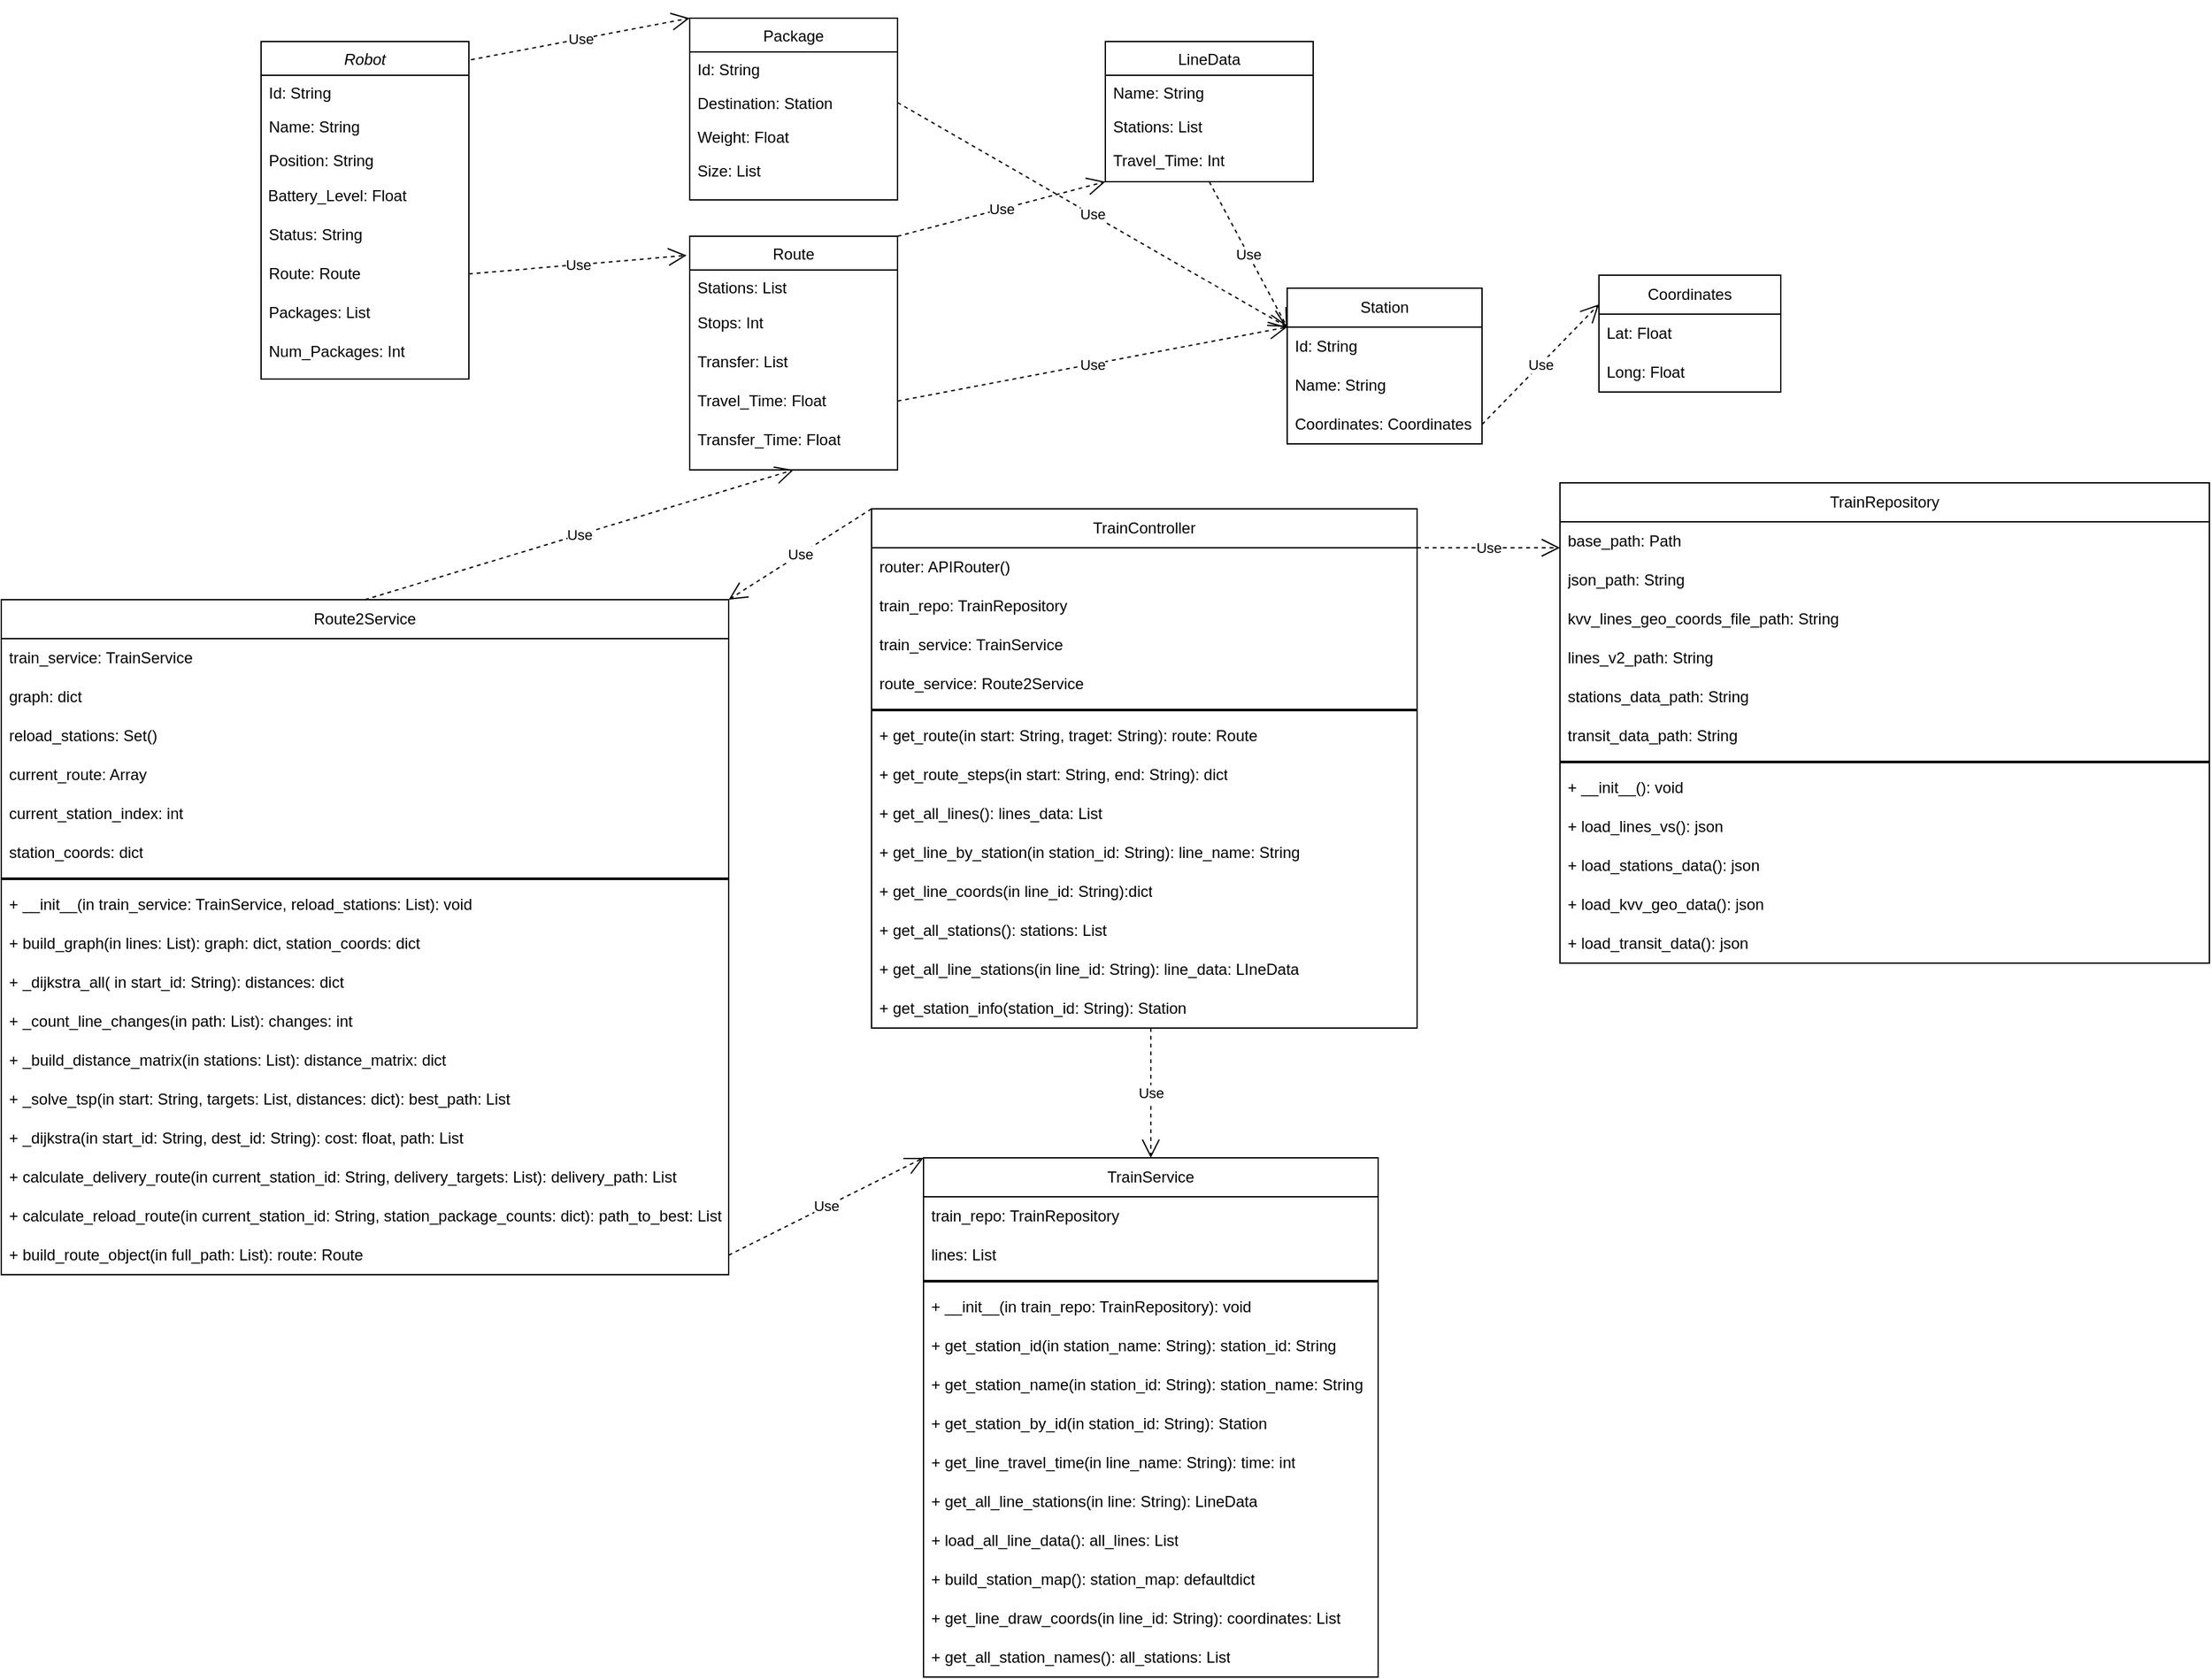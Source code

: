 <mxfile version="27.0.6">
  <diagram id="C5RBs43oDa-KdzZeNtuy" name="Page-1">
    <mxGraphModel dx="1895" dy="1035" grid="1" gridSize="10" guides="1" tooltips="1" connect="1" arrows="1" fold="1" page="1" pageScale="1" pageWidth="827" pageHeight="1169" math="0" shadow="0">
      <root>
        <mxCell id="WIyWlLk6GJQsqaUBKTNV-0" />
        <mxCell id="WIyWlLk6GJQsqaUBKTNV-1" parent="WIyWlLk6GJQsqaUBKTNV-0" />
        <mxCell id="zkfFHV4jXpPFQw0GAbJ--0" value="Robot" style="swimlane;fontStyle=2;align=center;verticalAlign=top;childLayout=stackLayout;horizontal=1;startSize=26;horizontalStack=0;resizeParent=1;resizeLast=0;collapsible=1;marginBottom=0;rounded=0;shadow=0;strokeWidth=1;" parent="WIyWlLk6GJQsqaUBKTNV-1" vertex="1">
          <mxGeometry x="210" y="40" width="160" height="260" as="geometry">
            <mxRectangle x="230" y="140" width="160" height="26" as="alternateBounds" />
          </mxGeometry>
        </mxCell>
        <mxCell id="zkfFHV4jXpPFQw0GAbJ--1" value="Id: String" style="text;align=left;verticalAlign=top;spacingLeft=4;spacingRight=4;overflow=hidden;rotatable=0;points=[[0,0.5],[1,0.5]];portConstraint=eastwest;" parent="zkfFHV4jXpPFQw0GAbJ--0" vertex="1">
          <mxGeometry y="26" width="160" height="26" as="geometry" />
        </mxCell>
        <mxCell id="zkfFHV4jXpPFQw0GAbJ--2" value="Name: String" style="text;align=left;verticalAlign=top;spacingLeft=4;spacingRight=4;overflow=hidden;rotatable=0;points=[[0,0.5],[1,0.5]];portConstraint=eastwest;rounded=0;shadow=0;html=0;" parent="zkfFHV4jXpPFQw0GAbJ--0" vertex="1">
          <mxGeometry y="52" width="160" height="26" as="geometry" />
        </mxCell>
        <mxCell id="zkfFHV4jXpPFQw0GAbJ--3" value="Position: String" style="text;align=left;verticalAlign=top;spacingLeft=4;spacingRight=4;overflow=hidden;rotatable=0;points=[[0,0.5],[1,0.5]];portConstraint=eastwest;rounded=0;shadow=0;html=0;" parent="zkfFHV4jXpPFQw0GAbJ--0" vertex="1">
          <mxGeometry y="78" width="160" height="26" as="geometry" />
        </mxCell>
        <mxCell id="OUTJV8kgqdNEQ4jEnF7Q-9" value="&lt;div align=&quot;left&quot;&gt;&amp;nbsp;Battery_Level: Float&lt;/div&gt;" style="text;html=1;align=left;verticalAlign=middle;whiteSpace=wrap;rounded=0;" vertex="1" parent="zkfFHV4jXpPFQw0GAbJ--0">
          <mxGeometry y="104" width="160" height="30" as="geometry" />
        </mxCell>
        <mxCell id="OUTJV8kgqdNEQ4jEnF7Q-10" value="Status: String" style="text;strokeColor=none;fillColor=none;align=left;verticalAlign=middle;spacingLeft=4;spacingRight=4;overflow=hidden;points=[[0,0.5],[1,0.5]];portConstraint=eastwest;rotatable=0;whiteSpace=wrap;html=1;" vertex="1" parent="zkfFHV4jXpPFQw0GAbJ--0">
          <mxGeometry y="134" width="160" height="30" as="geometry" />
        </mxCell>
        <mxCell id="OUTJV8kgqdNEQ4jEnF7Q-11" value="Route: Route" style="text;strokeColor=none;fillColor=none;align=left;verticalAlign=middle;spacingLeft=4;spacingRight=4;overflow=hidden;points=[[0,0.5],[1,0.5]];portConstraint=eastwest;rotatable=0;whiteSpace=wrap;html=1;" vertex="1" parent="zkfFHV4jXpPFQw0GAbJ--0">
          <mxGeometry y="164" width="160" height="30" as="geometry" />
        </mxCell>
        <mxCell id="OUTJV8kgqdNEQ4jEnF7Q-12" value="Packages: List" style="text;strokeColor=none;fillColor=none;align=left;verticalAlign=middle;spacingLeft=4;spacingRight=4;overflow=hidden;points=[[0,0.5],[1,0.5]];portConstraint=eastwest;rotatable=0;whiteSpace=wrap;html=1;" vertex="1" parent="zkfFHV4jXpPFQw0GAbJ--0">
          <mxGeometry y="194" width="160" height="30" as="geometry" />
        </mxCell>
        <mxCell id="OUTJV8kgqdNEQ4jEnF7Q-13" value="Num_Packages: Int" style="text;strokeColor=none;fillColor=none;align=left;verticalAlign=middle;spacingLeft=4;spacingRight=4;overflow=hidden;points=[[0,0.5],[1,0.5]];portConstraint=eastwest;rotatable=0;whiteSpace=wrap;html=1;" vertex="1" parent="zkfFHV4jXpPFQw0GAbJ--0">
          <mxGeometry y="224" width="160" height="30" as="geometry" />
        </mxCell>
        <mxCell id="zkfFHV4jXpPFQw0GAbJ--6" value="Package" style="swimlane;fontStyle=0;align=center;verticalAlign=top;childLayout=stackLayout;horizontal=1;startSize=26;horizontalStack=0;resizeParent=1;resizeLast=0;collapsible=1;marginBottom=0;rounded=0;shadow=0;strokeWidth=1;" parent="WIyWlLk6GJQsqaUBKTNV-1" vertex="1">
          <mxGeometry x="540" y="22" width="160" height="140" as="geometry">
            <mxRectangle x="130" y="380" width="160" height="26" as="alternateBounds" />
          </mxGeometry>
        </mxCell>
        <mxCell id="zkfFHV4jXpPFQw0GAbJ--7" value="Id: String" style="text;align=left;verticalAlign=top;spacingLeft=4;spacingRight=4;overflow=hidden;rotatable=0;points=[[0,0.5],[1,0.5]];portConstraint=eastwest;" parent="zkfFHV4jXpPFQw0GAbJ--6" vertex="1">
          <mxGeometry y="26" width="160" height="26" as="geometry" />
        </mxCell>
        <mxCell id="zkfFHV4jXpPFQw0GAbJ--8" value="Destination: Station" style="text;align=left;verticalAlign=top;spacingLeft=4;spacingRight=4;overflow=hidden;rotatable=0;points=[[0,0.5],[1,0.5]];portConstraint=eastwest;rounded=0;shadow=0;html=0;" parent="zkfFHV4jXpPFQw0GAbJ--6" vertex="1">
          <mxGeometry y="52" width="160" height="26" as="geometry" />
        </mxCell>
        <mxCell id="zkfFHV4jXpPFQw0GAbJ--10" value="Weight: Float" style="text;align=left;verticalAlign=top;spacingLeft=4;spacingRight=4;overflow=hidden;rotatable=0;points=[[0,0.5],[1,0.5]];portConstraint=eastwest;fontStyle=0" parent="zkfFHV4jXpPFQw0GAbJ--6" vertex="1">
          <mxGeometry y="78" width="160" height="26" as="geometry" />
        </mxCell>
        <mxCell id="zkfFHV4jXpPFQw0GAbJ--11" value="Size: List" style="text;align=left;verticalAlign=top;spacingLeft=4;spacingRight=4;overflow=hidden;rotatable=0;points=[[0,0.5],[1,0.5]];portConstraint=eastwest;" parent="zkfFHV4jXpPFQw0GAbJ--6" vertex="1">
          <mxGeometry y="104" width="160" height="26" as="geometry" />
        </mxCell>
        <mxCell id="zkfFHV4jXpPFQw0GAbJ--13" value="Route" style="swimlane;fontStyle=0;align=center;verticalAlign=top;childLayout=stackLayout;horizontal=1;startSize=26;horizontalStack=0;resizeParent=1;resizeLast=0;collapsible=1;marginBottom=0;rounded=0;shadow=0;strokeWidth=1;" parent="WIyWlLk6GJQsqaUBKTNV-1" vertex="1">
          <mxGeometry x="540" y="190" width="160" height="180" as="geometry">
            <mxRectangle x="340" y="380" width="170" height="26" as="alternateBounds" />
          </mxGeometry>
        </mxCell>
        <mxCell id="zkfFHV4jXpPFQw0GAbJ--14" value="Stations: List" style="text;align=left;verticalAlign=top;spacingLeft=4;spacingRight=4;overflow=hidden;rotatable=0;points=[[0,0.5],[1,0.5]];portConstraint=eastwest;" parent="zkfFHV4jXpPFQw0GAbJ--13" vertex="1">
          <mxGeometry y="26" width="160" height="26" as="geometry" />
        </mxCell>
        <mxCell id="OUTJV8kgqdNEQ4jEnF7Q-15" value="Stops: Int" style="text;strokeColor=none;fillColor=none;align=left;verticalAlign=middle;spacingLeft=4;spacingRight=4;overflow=hidden;points=[[0,0.5],[1,0.5]];portConstraint=eastwest;rotatable=0;whiteSpace=wrap;html=1;" vertex="1" parent="zkfFHV4jXpPFQw0GAbJ--13">
          <mxGeometry y="52" width="160" height="30" as="geometry" />
        </mxCell>
        <mxCell id="OUTJV8kgqdNEQ4jEnF7Q-16" value="Transfer: List" style="text;strokeColor=none;fillColor=none;align=left;verticalAlign=middle;spacingLeft=4;spacingRight=4;overflow=hidden;points=[[0,0.5],[1,0.5]];portConstraint=eastwest;rotatable=0;whiteSpace=wrap;html=1;" vertex="1" parent="zkfFHV4jXpPFQw0GAbJ--13">
          <mxGeometry y="82" width="160" height="30" as="geometry" />
        </mxCell>
        <mxCell id="OUTJV8kgqdNEQ4jEnF7Q-17" value="Travel_Time: Float" style="text;strokeColor=none;fillColor=none;align=left;verticalAlign=middle;spacingLeft=4;spacingRight=4;overflow=hidden;points=[[0,0.5],[1,0.5]];portConstraint=eastwest;rotatable=0;whiteSpace=wrap;html=1;" vertex="1" parent="zkfFHV4jXpPFQw0GAbJ--13">
          <mxGeometry y="112" width="160" height="30" as="geometry" />
        </mxCell>
        <mxCell id="OUTJV8kgqdNEQ4jEnF7Q-18" value="Transfer_Time: Float" style="text;strokeColor=none;fillColor=none;align=left;verticalAlign=middle;spacingLeft=4;spacingRight=4;overflow=hidden;points=[[0,0.5],[1,0.5]];portConstraint=eastwest;rotatable=0;whiteSpace=wrap;html=1;" vertex="1" parent="zkfFHV4jXpPFQw0GAbJ--13">
          <mxGeometry y="142" width="160" height="30" as="geometry" />
        </mxCell>
        <mxCell id="zkfFHV4jXpPFQw0GAbJ--17" value="LineData" style="swimlane;fontStyle=0;align=center;verticalAlign=top;childLayout=stackLayout;horizontal=1;startSize=26;horizontalStack=0;resizeParent=1;resizeLast=0;collapsible=1;marginBottom=0;rounded=0;shadow=0;strokeWidth=1;" parent="WIyWlLk6GJQsqaUBKTNV-1" vertex="1">
          <mxGeometry x="860" y="40" width="160" height="108" as="geometry">
            <mxRectangle x="550" y="140" width="160" height="26" as="alternateBounds" />
          </mxGeometry>
        </mxCell>
        <mxCell id="zkfFHV4jXpPFQw0GAbJ--18" value="Name: String" style="text;align=left;verticalAlign=top;spacingLeft=4;spacingRight=4;overflow=hidden;rotatable=0;points=[[0,0.5],[1,0.5]];portConstraint=eastwest;" parent="zkfFHV4jXpPFQw0GAbJ--17" vertex="1">
          <mxGeometry y="26" width="160" height="26" as="geometry" />
        </mxCell>
        <mxCell id="zkfFHV4jXpPFQw0GAbJ--19" value="Stations: List" style="text;align=left;verticalAlign=top;spacingLeft=4;spacingRight=4;overflow=hidden;rotatable=0;points=[[0,0.5],[1,0.5]];portConstraint=eastwest;rounded=0;shadow=0;html=0;" parent="zkfFHV4jXpPFQw0GAbJ--17" vertex="1">
          <mxGeometry y="52" width="160" height="26" as="geometry" />
        </mxCell>
        <mxCell id="zkfFHV4jXpPFQw0GAbJ--20" value="Travel_Time: Int" style="text;align=left;verticalAlign=top;spacingLeft=4;spacingRight=4;overflow=hidden;rotatable=0;points=[[0,0.5],[1,0.5]];portConstraint=eastwest;rounded=0;shadow=0;html=0;" parent="zkfFHV4jXpPFQw0GAbJ--17" vertex="1">
          <mxGeometry y="78" width="160" height="26" as="geometry" />
        </mxCell>
        <mxCell id="OUTJV8kgqdNEQ4jEnF7Q-5" value="Coordinates" style="swimlane;fontStyle=0;childLayout=stackLayout;horizontal=1;startSize=30;horizontalStack=0;resizeParent=1;resizeParentMax=0;resizeLast=0;collapsible=1;marginBottom=0;whiteSpace=wrap;html=1;" vertex="1" parent="WIyWlLk6GJQsqaUBKTNV-1">
          <mxGeometry x="1240" y="220" width="140" height="90" as="geometry" />
        </mxCell>
        <mxCell id="OUTJV8kgqdNEQ4jEnF7Q-6" value="Lat: Float" style="text;strokeColor=none;fillColor=none;align=left;verticalAlign=middle;spacingLeft=4;spacingRight=4;overflow=hidden;points=[[0,0.5],[1,0.5]];portConstraint=eastwest;rotatable=0;whiteSpace=wrap;html=1;" vertex="1" parent="OUTJV8kgqdNEQ4jEnF7Q-5">
          <mxGeometry y="30" width="140" height="30" as="geometry" />
        </mxCell>
        <mxCell id="OUTJV8kgqdNEQ4jEnF7Q-7" value="Long: Float" style="text;strokeColor=none;fillColor=none;align=left;verticalAlign=middle;spacingLeft=4;spacingRight=4;overflow=hidden;points=[[0,0.5],[1,0.5]];portConstraint=eastwest;rotatable=0;whiteSpace=wrap;html=1;" vertex="1" parent="OUTJV8kgqdNEQ4jEnF7Q-5">
          <mxGeometry y="60" width="140" height="30" as="geometry" />
        </mxCell>
        <mxCell id="OUTJV8kgqdNEQ4jEnF7Q-19" value="Route2Service" style="swimlane;fontStyle=0;childLayout=stackLayout;horizontal=1;startSize=30;horizontalStack=0;resizeParent=1;resizeParentMax=0;resizeLast=0;collapsible=1;marginBottom=0;whiteSpace=wrap;html=1;" vertex="1" parent="WIyWlLk6GJQsqaUBKTNV-1">
          <mxGeometry x="10" y="470" width="560" height="520" as="geometry" />
        </mxCell>
        <mxCell id="OUTJV8kgqdNEQ4jEnF7Q-20" value="train_service: TrainService" style="text;strokeColor=none;fillColor=none;align=left;verticalAlign=middle;spacingLeft=4;spacingRight=4;overflow=hidden;points=[[0,0.5],[1,0.5]];portConstraint=eastwest;rotatable=0;whiteSpace=wrap;html=1;" vertex="1" parent="OUTJV8kgqdNEQ4jEnF7Q-19">
          <mxGeometry y="30" width="560" height="30" as="geometry" />
        </mxCell>
        <mxCell id="OUTJV8kgqdNEQ4jEnF7Q-21" value="graph: dict" style="text;strokeColor=none;fillColor=none;align=left;verticalAlign=middle;spacingLeft=4;spacingRight=4;overflow=hidden;points=[[0,0.5],[1,0.5]];portConstraint=eastwest;rotatable=0;whiteSpace=wrap;html=1;" vertex="1" parent="OUTJV8kgqdNEQ4jEnF7Q-19">
          <mxGeometry y="60" width="560" height="30" as="geometry" />
        </mxCell>
        <mxCell id="OUTJV8kgqdNEQ4jEnF7Q-22" value="reload_stations: Set()" style="text;strokeColor=none;fillColor=none;align=left;verticalAlign=middle;spacingLeft=4;spacingRight=4;overflow=hidden;points=[[0,0.5],[1,0.5]];portConstraint=eastwest;rotatable=0;whiteSpace=wrap;html=1;" vertex="1" parent="OUTJV8kgqdNEQ4jEnF7Q-19">
          <mxGeometry y="90" width="560" height="30" as="geometry" />
        </mxCell>
        <mxCell id="OUTJV8kgqdNEQ4jEnF7Q-40" value="current_route: Array" style="text;strokeColor=none;fillColor=none;align=left;verticalAlign=middle;spacingLeft=4;spacingRight=4;overflow=hidden;points=[[0,0.5],[1,0.5]];portConstraint=eastwest;rotatable=0;whiteSpace=wrap;html=1;" vertex="1" parent="OUTJV8kgqdNEQ4jEnF7Q-19">
          <mxGeometry y="120" width="560" height="30" as="geometry" />
        </mxCell>
        <mxCell id="OUTJV8kgqdNEQ4jEnF7Q-41" value="current_station_index: int" style="text;strokeColor=none;fillColor=none;align=left;verticalAlign=middle;spacingLeft=4;spacingRight=4;overflow=hidden;points=[[0,0.5],[1,0.5]];portConstraint=eastwest;rotatable=0;whiteSpace=wrap;html=1;" vertex="1" parent="OUTJV8kgqdNEQ4jEnF7Q-19">
          <mxGeometry y="150" width="560" height="30" as="geometry" />
        </mxCell>
        <mxCell id="OUTJV8kgqdNEQ4jEnF7Q-42" value="station_coords: dict" style="text;strokeColor=none;fillColor=none;align=left;verticalAlign=middle;spacingLeft=4;spacingRight=4;overflow=hidden;points=[[0,0.5],[1,0.5]];portConstraint=eastwest;rotatable=0;whiteSpace=wrap;html=1;" vertex="1" parent="OUTJV8kgqdNEQ4jEnF7Q-19">
          <mxGeometry y="180" width="560" height="30" as="geometry" />
        </mxCell>
        <mxCell id="OUTJV8kgqdNEQ4jEnF7Q-38" value="" style="line;strokeWidth=2;html=1;" vertex="1" parent="OUTJV8kgqdNEQ4jEnF7Q-19">
          <mxGeometry y="210" width="560" height="10" as="geometry" />
        </mxCell>
        <mxCell id="OUTJV8kgqdNEQ4jEnF7Q-39" value="+ __init__(in train_service: TrainService, reload_stations: List): void" style="text;strokeColor=none;fillColor=none;align=left;verticalAlign=middle;spacingLeft=4;spacingRight=4;overflow=hidden;points=[[0,0.5],[1,0.5]];portConstraint=eastwest;rotatable=0;whiteSpace=wrap;html=1;" vertex="1" parent="OUTJV8kgqdNEQ4jEnF7Q-19">
          <mxGeometry y="220" width="560" height="30" as="geometry" />
        </mxCell>
        <mxCell id="OUTJV8kgqdNEQ4jEnF7Q-43" value="+ build_graph(in lines: List): graph: dict, station_coords: dict" style="text;strokeColor=none;fillColor=none;align=left;verticalAlign=middle;spacingLeft=4;spacingRight=4;overflow=hidden;points=[[0,0.5],[1,0.5]];portConstraint=eastwest;rotatable=0;whiteSpace=wrap;html=1;" vertex="1" parent="OUTJV8kgqdNEQ4jEnF7Q-19">
          <mxGeometry y="250" width="560" height="30" as="geometry" />
        </mxCell>
        <mxCell id="OUTJV8kgqdNEQ4jEnF7Q-44" value="+ _dijkstra_all( in start_id: String): distances: dict" style="text;strokeColor=none;fillColor=none;align=left;verticalAlign=middle;spacingLeft=4;spacingRight=4;overflow=hidden;points=[[0,0.5],[1,0.5]];portConstraint=eastwest;rotatable=0;whiteSpace=wrap;html=1;" vertex="1" parent="OUTJV8kgqdNEQ4jEnF7Q-19">
          <mxGeometry y="280" width="560" height="30" as="geometry" />
        </mxCell>
        <mxCell id="OUTJV8kgqdNEQ4jEnF7Q-45" value="&lt;div&gt;+ _count_line_changes(in path: List): changes: int&lt;/div&gt;" style="text;strokeColor=none;fillColor=none;align=left;verticalAlign=middle;spacingLeft=4;spacingRight=4;overflow=hidden;points=[[0,0.5],[1,0.5]];portConstraint=eastwest;rotatable=0;whiteSpace=wrap;html=1;" vertex="1" parent="OUTJV8kgqdNEQ4jEnF7Q-19">
          <mxGeometry y="310" width="560" height="30" as="geometry" />
        </mxCell>
        <mxCell id="OUTJV8kgqdNEQ4jEnF7Q-46" value="+ _build_distance_matrix(in stations: List): distance_matrix: dict" style="text;strokeColor=none;fillColor=none;align=left;verticalAlign=middle;spacingLeft=4;spacingRight=4;overflow=hidden;points=[[0,0.5],[1,0.5]];portConstraint=eastwest;rotatable=0;whiteSpace=wrap;html=1;" vertex="1" parent="OUTJV8kgqdNEQ4jEnF7Q-19">
          <mxGeometry y="340" width="560" height="30" as="geometry" />
        </mxCell>
        <mxCell id="OUTJV8kgqdNEQ4jEnF7Q-47" value="+ _solve_tsp(in start: String, targets: List, distances: dict): best_path: List" style="text;strokeColor=none;fillColor=none;align=left;verticalAlign=middle;spacingLeft=4;spacingRight=4;overflow=hidden;points=[[0,0.5],[1,0.5]];portConstraint=eastwest;rotatable=0;whiteSpace=wrap;html=1;" vertex="1" parent="OUTJV8kgqdNEQ4jEnF7Q-19">
          <mxGeometry y="370" width="560" height="30" as="geometry" />
        </mxCell>
        <mxCell id="OUTJV8kgqdNEQ4jEnF7Q-48" value="+ _dijkstra(in start_id: String, dest_id: String): cost: float, path: List" style="text;strokeColor=none;fillColor=none;align=left;verticalAlign=middle;spacingLeft=4;spacingRight=4;overflow=hidden;points=[[0,0.5],[1,0.5]];portConstraint=eastwest;rotatable=0;whiteSpace=wrap;html=1;" vertex="1" parent="OUTJV8kgqdNEQ4jEnF7Q-19">
          <mxGeometry y="400" width="560" height="30" as="geometry" />
        </mxCell>
        <mxCell id="OUTJV8kgqdNEQ4jEnF7Q-49" value="+ calculate_delivery_route(in current_station_id: String, delivery_targets: List): delivery_path: List" style="text;strokeColor=none;fillColor=none;align=left;verticalAlign=middle;spacingLeft=4;spacingRight=4;overflow=hidden;points=[[0,0.5],[1,0.5]];portConstraint=eastwest;rotatable=0;whiteSpace=wrap;html=1;" vertex="1" parent="OUTJV8kgqdNEQ4jEnF7Q-19">
          <mxGeometry y="430" width="560" height="30" as="geometry" />
        </mxCell>
        <mxCell id="OUTJV8kgqdNEQ4jEnF7Q-50" value="+ calculate_reload_route(in current_station_id: String, station_package_counts: dict): path_to_best: List" style="text;strokeColor=none;fillColor=none;align=left;verticalAlign=middle;spacingLeft=4;spacingRight=4;overflow=hidden;points=[[0,0.5],[1,0.5]];portConstraint=eastwest;rotatable=0;whiteSpace=wrap;html=1;" vertex="1" parent="OUTJV8kgqdNEQ4jEnF7Q-19">
          <mxGeometry y="460" width="560" height="30" as="geometry" />
        </mxCell>
        <mxCell id="OUTJV8kgqdNEQ4jEnF7Q-51" value="+ build_route_object(in full_path: List): route: Route" style="text;strokeColor=none;fillColor=none;align=left;verticalAlign=middle;spacingLeft=4;spacingRight=4;overflow=hidden;points=[[0,0.5],[1,0.5]];portConstraint=eastwest;rotatable=0;whiteSpace=wrap;html=1;" vertex="1" parent="OUTJV8kgqdNEQ4jEnF7Q-19">
          <mxGeometry y="490" width="560" height="30" as="geometry" />
        </mxCell>
        <mxCell id="OUTJV8kgqdNEQ4jEnF7Q-31" value="TrainService" style="swimlane;fontStyle=0;childLayout=stackLayout;horizontal=1;startSize=30;horizontalStack=0;resizeParent=1;resizeParentMax=0;resizeLast=0;collapsible=1;marginBottom=0;whiteSpace=wrap;html=1;" vertex="1" parent="WIyWlLk6GJQsqaUBKTNV-1">
          <mxGeometry x="720" y="900" width="350" height="400" as="geometry" />
        </mxCell>
        <mxCell id="OUTJV8kgqdNEQ4jEnF7Q-32" value="train_repo: TrainRepository" style="text;strokeColor=none;fillColor=none;align=left;verticalAlign=middle;spacingLeft=4;spacingRight=4;overflow=hidden;points=[[0,0.5],[1,0.5]];portConstraint=eastwest;rotatable=0;whiteSpace=wrap;html=1;" vertex="1" parent="OUTJV8kgqdNEQ4jEnF7Q-31">
          <mxGeometry y="30" width="350" height="30" as="geometry" />
        </mxCell>
        <mxCell id="OUTJV8kgqdNEQ4jEnF7Q-33" value="lines: List" style="text;strokeColor=none;fillColor=none;align=left;verticalAlign=middle;spacingLeft=4;spacingRight=4;overflow=hidden;points=[[0,0.5],[1,0.5]];portConstraint=eastwest;rotatable=0;whiteSpace=wrap;html=1;" vertex="1" parent="OUTJV8kgqdNEQ4jEnF7Q-31">
          <mxGeometry y="60" width="350" height="30" as="geometry" />
        </mxCell>
        <mxCell id="OUTJV8kgqdNEQ4jEnF7Q-52" value="" style="line;strokeWidth=2;html=1;" vertex="1" parent="OUTJV8kgqdNEQ4jEnF7Q-31">
          <mxGeometry y="90" width="350" height="10" as="geometry" />
        </mxCell>
        <mxCell id="OUTJV8kgqdNEQ4jEnF7Q-79" value="+ __init__(in train_repo: TrainRepository): void" style="text;strokeColor=none;fillColor=none;align=left;verticalAlign=middle;spacingLeft=4;spacingRight=4;overflow=hidden;points=[[0,0.5],[1,0.5]];portConstraint=eastwest;rotatable=0;whiteSpace=wrap;html=1;" vertex="1" parent="OUTJV8kgqdNEQ4jEnF7Q-31">
          <mxGeometry y="100" width="350" height="30" as="geometry" />
        </mxCell>
        <mxCell id="OUTJV8kgqdNEQ4jEnF7Q-34" value="+ get_station_id(in station_name: String): station_id: String" style="text;strokeColor=none;fillColor=none;align=left;verticalAlign=middle;spacingLeft=4;spacingRight=4;overflow=hidden;points=[[0,0.5],[1,0.5]];portConstraint=eastwest;rotatable=0;whiteSpace=wrap;html=1;" vertex="1" parent="OUTJV8kgqdNEQ4jEnF7Q-31">
          <mxGeometry y="130" width="350" height="30" as="geometry" />
        </mxCell>
        <mxCell id="OUTJV8kgqdNEQ4jEnF7Q-53" value="+ get_station_name(in station_id: String): station_name: String" style="text;strokeColor=none;fillColor=none;align=left;verticalAlign=middle;spacingLeft=4;spacingRight=4;overflow=hidden;points=[[0,0.5],[1,0.5]];portConstraint=eastwest;rotatable=0;whiteSpace=wrap;html=1;" vertex="1" parent="OUTJV8kgqdNEQ4jEnF7Q-31">
          <mxGeometry y="160" width="350" height="30" as="geometry" />
        </mxCell>
        <mxCell id="OUTJV8kgqdNEQ4jEnF7Q-54" value="+ get_station_by_id(in station_id: String): Station" style="text;strokeColor=none;fillColor=none;align=left;verticalAlign=middle;spacingLeft=4;spacingRight=4;overflow=hidden;points=[[0,0.5],[1,0.5]];portConstraint=eastwest;rotatable=0;whiteSpace=wrap;html=1;" vertex="1" parent="OUTJV8kgqdNEQ4jEnF7Q-31">
          <mxGeometry y="190" width="350" height="30" as="geometry" />
        </mxCell>
        <mxCell id="OUTJV8kgqdNEQ4jEnF7Q-55" value="+ get_line_travel_time(in line_name: String): time: int" style="text;strokeColor=none;fillColor=none;align=left;verticalAlign=middle;spacingLeft=4;spacingRight=4;overflow=hidden;points=[[0,0.5],[1,0.5]];portConstraint=eastwest;rotatable=0;whiteSpace=wrap;html=1;" vertex="1" parent="OUTJV8kgqdNEQ4jEnF7Q-31">
          <mxGeometry y="220" width="350" height="30" as="geometry" />
        </mxCell>
        <mxCell id="OUTJV8kgqdNEQ4jEnF7Q-57" value="+ get_all_line_stations(in line: String): LineData" style="text;strokeColor=none;fillColor=none;align=left;verticalAlign=middle;spacingLeft=4;spacingRight=4;overflow=hidden;points=[[0,0.5],[1,0.5]];portConstraint=eastwest;rotatable=0;whiteSpace=wrap;html=1;" vertex="1" parent="OUTJV8kgqdNEQ4jEnF7Q-31">
          <mxGeometry y="250" width="350" height="30" as="geometry" />
        </mxCell>
        <mxCell id="OUTJV8kgqdNEQ4jEnF7Q-56" value="+ load_all_line_data(): all_lines: List" style="text;strokeColor=none;fillColor=none;align=left;verticalAlign=middle;spacingLeft=4;spacingRight=4;overflow=hidden;points=[[0,0.5],[1,0.5]];portConstraint=eastwest;rotatable=0;whiteSpace=wrap;html=1;" vertex="1" parent="OUTJV8kgqdNEQ4jEnF7Q-31">
          <mxGeometry y="280" width="350" height="30" as="geometry" />
        </mxCell>
        <mxCell id="OUTJV8kgqdNEQ4jEnF7Q-58" value="+ build_station_map(): station_map: defaultdict" style="text;strokeColor=none;fillColor=none;align=left;verticalAlign=middle;spacingLeft=4;spacingRight=4;overflow=hidden;points=[[0,0.5],[1,0.5]];portConstraint=eastwest;rotatable=0;whiteSpace=wrap;html=1;" vertex="1" parent="OUTJV8kgqdNEQ4jEnF7Q-31">
          <mxGeometry y="310" width="350" height="30" as="geometry" />
        </mxCell>
        <mxCell id="OUTJV8kgqdNEQ4jEnF7Q-59" value="+ get_line_draw_coords(in line_id: String): coordinates: List" style="text;strokeColor=none;fillColor=none;align=left;verticalAlign=middle;spacingLeft=4;spacingRight=4;overflow=hidden;points=[[0,0.5],[1,0.5]];portConstraint=eastwest;rotatable=0;whiteSpace=wrap;html=1;" vertex="1" parent="OUTJV8kgqdNEQ4jEnF7Q-31">
          <mxGeometry y="340" width="350" height="30" as="geometry" />
        </mxCell>
        <mxCell id="OUTJV8kgqdNEQ4jEnF7Q-60" value="+ get_all_station_names(): all_stations: List" style="text;strokeColor=none;fillColor=none;align=left;verticalAlign=middle;spacingLeft=4;spacingRight=4;overflow=hidden;points=[[0,0.5],[1,0.5]];portConstraint=eastwest;rotatable=0;whiteSpace=wrap;html=1;" vertex="1" parent="OUTJV8kgqdNEQ4jEnF7Q-31">
          <mxGeometry y="370" width="350" height="30" as="geometry" />
        </mxCell>
        <mxCell id="OUTJV8kgqdNEQ4jEnF7Q-61" value="TrainRepository" style="swimlane;fontStyle=0;childLayout=stackLayout;horizontal=1;startSize=30;horizontalStack=0;resizeParent=1;resizeParentMax=0;resizeLast=0;collapsible=1;marginBottom=0;whiteSpace=wrap;html=1;" vertex="1" parent="WIyWlLk6GJQsqaUBKTNV-1">
          <mxGeometry x="1210" y="380" width="500" height="370" as="geometry" />
        </mxCell>
        <mxCell id="OUTJV8kgqdNEQ4jEnF7Q-62" value="base_path: Path" style="text;strokeColor=none;fillColor=none;align=left;verticalAlign=middle;spacingLeft=4;spacingRight=4;overflow=hidden;points=[[0,0.5],[1,0.5]];portConstraint=eastwest;rotatable=0;whiteSpace=wrap;html=1;" vertex="1" parent="OUTJV8kgqdNEQ4jEnF7Q-61">
          <mxGeometry y="30" width="500" height="30" as="geometry" />
        </mxCell>
        <mxCell id="OUTJV8kgqdNEQ4jEnF7Q-63" value="json_path: String" style="text;strokeColor=none;fillColor=none;align=left;verticalAlign=middle;spacingLeft=4;spacingRight=4;overflow=hidden;points=[[0,0.5],[1,0.5]];portConstraint=eastwest;rotatable=0;whiteSpace=wrap;html=1;" vertex="1" parent="OUTJV8kgqdNEQ4jEnF7Q-61">
          <mxGeometry y="60" width="500" height="30" as="geometry" />
        </mxCell>
        <mxCell id="OUTJV8kgqdNEQ4jEnF7Q-64" value="&lt;div&gt;kvv_lines_geo_coords_file_path: String&lt;/div&gt;" style="text;strokeColor=none;fillColor=none;align=left;verticalAlign=middle;spacingLeft=4;spacingRight=4;overflow=hidden;points=[[0,0.5],[1,0.5]];portConstraint=eastwest;rotatable=0;whiteSpace=wrap;html=1;" vertex="1" parent="OUTJV8kgqdNEQ4jEnF7Q-61">
          <mxGeometry y="90" width="500" height="30" as="geometry" />
        </mxCell>
        <mxCell id="OUTJV8kgqdNEQ4jEnF7Q-65" value="lines_v2_path: String" style="text;strokeColor=none;fillColor=none;align=left;verticalAlign=middle;spacingLeft=4;spacingRight=4;overflow=hidden;points=[[0,0.5],[1,0.5]];portConstraint=eastwest;rotatable=0;whiteSpace=wrap;html=1;" vertex="1" parent="OUTJV8kgqdNEQ4jEnF7Q-61">
          <mxGeometry y="120" width="500" height="30" as="geometry" />
        </mxCell>
        <mxCell id="OUTJV8kgqdNEQ4jEnF7Q-66" value="stations_data_path: String" style="text;strokeColor=none;fillColor=none;align=left;verticalAlign=middle;spacingLeft=4;spacingRight=4;overflow=hidden;points=[[0,0.5],[1,0.5]];portConstraint=eastwest;rotatable=0;whiteSpace=wrap;html=1;" vertex="1" parent="OUTJV8kgqdNEQ4jEnF7Q-61">
          <mxGeometry y="150" width="500" height="30" as="geometry" />
        </mxCell>
        <mxCell id="OUTJV8kgqdNEQ4jEnF7Q-67" value="transit_data_path: String" style="text;strokeColor=none;fillColor=none;align=left;verticalAlign=middle;spacingLeft=4;spacingRight=4;overflow=hidden;points=[[0,0.5],[1,0.5]];portConstraint=eastwest;rotatable=0;whiteSpace=wrap;html=1;" vertex="1" parent="OUTJV8kgqdNEQ4jEnF7Q-61">
          <mxGeometry y="180" width="500" height="30" as="geometry" />
        </mxCell>
        <mxCell id="OUTJV8kgqdNEQ4jEnF7Q-69" value="" style="line;strokeWidth=2;html=1;" vertex="1" parent="OUTJV8kgqdNEQ4jEnF7Q-61">
          <mxGeometry y="210" width="500" height="10" as="geometry" />
        </mxCell>
        <mxCell id="OUTJV8kgqdNEQ4jEnF7Q-80" value="+ __init__(): void " style="text;strokeColor=none;fillColor=none;align=left;verticalAlign=middle;spacingLeft=4;spacingRight=4;overflow=hidden;points=[[0,0.5],[1,0.5]];portConstraint=eastwest;rotatable=0;whiteSpace=wrap;html=1;" vertex="1" parent="OUTJV8kgqdNEQ4jEnF7Q-61">
          <mxGeometry y="220" width="500" height="30" as="geometry" />
        </mxCell>
        <mxCell id="OUTJV8kgqdNEQ4jEnF7Q-70" value="&lt;div&gt;+ load_lines_vs(): json&lt;/div&gt;" style="text;strokeColor=none;fillColor=none;align=left;verticalAlign=middle;spacingLeft=4;spacingRight=4;overflow=hidden;points=[[0,0.5],[1,0.5]];portConstraint=eastwest;rotatable=0;whiteSpace=wrap;html=1;" vertex="1" parent="OUTJV8kgqdNEQ4jEnF7Q-61">
          <mxGeometry y="250" width="500" height="30" as="geometry" />
        </mxCell>
        <mxCell id="OUTJV8kgqdNEQ4jEnF7Q-71" value="+ load_stations_data(): json" style="text;strokeColor=none;fillColor=none;align=left;verticalAlign=middle;spacingLeft=4;spacingRight=4;overflow=hidden;points=[[0,0.5],[1,0.5]];portConstraint=eastwest;rotatable=0;whiteSpace=wrap;html=1;" vertex="1" parent="OUTJV8kgqdNEQ4jEnF7Q-61">
          <mxGeometry y="280" width="500" height="30" as="geometry" />
        </mxCell>
        <mxCell id="OUTJV8kgqdNEQ4jEnF7Q-72" value="+ load_kvv_geo_data(): json" style="text;strokeColor=none;fillColor=none;align=left;verticalAlign=middle;spacingLeft=4;spacingRight=4;overflow=hidden;points=[[0,0.5],[1,0.5]];portConstraint=eastwest;rotatable=0;whiteSpace=wrap;html=1;" vertex="1" parent="OUTJV8kgqdNEQ4jEnF7Q-61">
          <mxGeometry y="310" width="500" height="30" as="geometry" />
        </mxCell>
        <mxCell id="OUTJV8kgqdNEQ4jEnF7Q-73" value="+ load_transit_data(): json" style="text;strokeColor=none;fillColor=none;align=left;verticalAlign=middle;spacingLeft=4;spacingRight=4;overflow=hidden;points=[[0,0.5],[1,0.5]];portConstraint=eastwest;rotatable=0;whiteSpace=wrap;html=1;" vertex="1" parent="OUTJV8kgqdNEQ4jEnF7Q-61">
          <mxGeometry y="340" width="500" height="30" as="geometry" />
        </mxCell>
        <mxCell id="OUTJV8kgqdNEQ4jEnF7Q-74" value="TrainController" style="swimlane;fontStyle=0;childLayout=stackLayout;horizontal=1;startSize=30;horizontalStack=0;resizeParent=1;resizeParentMax=0;resizeLast=0;collapsible=1;marginBottom=0;whiteSpace=wrap;html=1;" vertex="1" parent="WIyWlLk6GJQsqaUBKTNV-1">
          <mxGeometry x="680" y="400" width="420" height="400" as="geometry" />
        </mxCell>
        <mxCell id="OUTJV8kgqdNEQ4jEnF7Q-75" value="router: APIRouter()" style="text;strokeColor=none;fillColor=none;align=left;verticalAlign=middle;spacingLeft=4;spacingRight=4;overflow=hidden;points=[[0,0.5],[1,0.5]];portConstraint=eastwest;rotatable=0;whiteSpace=wrap;html=1;" vertex="1" parent="OUTJV8kgqdNEQ4jEnF7Q-74">
          <mxGeometry y="30" width="420" height="30" as="geometry" />
        </mxCell>
        <mxCell id="OUTJV8kgqdNEQ4jEnF7Q-76" value="train_repo: TrainRepository" style="text;strokeColor=none;fillColor=none;align=left;verticalAlign=middle;spacingLeft=4;spacingRight=4;overflow=hidden;points=[[0,0.5],[1,0.5]];portConstraint=eastwest;rotatable=0;whiteSpace=wrap;html=1;" vertex="1" parent="OUTJV8kgqdNEQ4jEnF7Q-74">
          <mxGeometry y="60" width="420" height="30" as="geometry" />
        </mxCell>
        <mxCell id="OUTJV8kgqdNEQ4jEnF7Q-77" value="train_service: TrainService" style="text;strokeColor=none;fillColor=none;align=left;verticalAlign=middle;spacingLeft=4;spacingRight=4;overflow=hidden;points=[[0,0.5],[1,0.5]];portConstraint=eastwest;rotatable=0;whiteSpace=wrap;html=1;" vertex="1" parent="OUTJV8kgqdNEQ4jEnF7Q-74">
          <mxGeometry y="90" width="420" height="30" as="geometry" />
        </mxCell>
        <mxCell id="OUTJV8kgqdNEQ4jEnF7Q-78" value="route_service: Route2Service" style="text;strokeColor=none;fillColor=none;align=left;verticalAlign=middle;spacingLeft=4;spacingRight=4;overflow=hidden;points=[[0,0.5],[1,0.5]];portConstraint=eastwest;rotatable=0;whiteSpace=wrap;html=1;" vertex="1" parent="OUTJV8kgqdNEQ4jEnF7Q-74">
          <mxGeometry y="120" width="420" height="30" as="geometry" />
        </mxCell>
        <mxCell id="OUTJV8kgqdNEQ4jEnF7Q-81" value="" style="line;strokeWidth=2;html=1;" vertex="1" parent="OUTJV8kgqdNEQ4jEnF7Q-74">
          <mxGeometry y="150" width="420" height="10" as="geometry" />
        </mxCell>
        <mxCell id="OUTJV8kgqdNEQ4jEnF7Q-82" value="+ get_route(in start: String, traget: String): route: Route" style="text;strokeColor=none;fillColor=none;align=left;verticalAlign=middle;spacingLeft=4;spacingRight=4;overflow=hidden;points=[[0,0.5],[1,0.5]];portConstraint=eastwest;rotatable=0;whiteSpace=wrap;html=1;" vertex="1" parent="OUTJV8kgqdNEQ4jEnF7Q-74">
          <mxGeometry y="160" width="420" height="30" as="geometry" />
        </mxCell>
        <mxCell id="OUTJV8kgqdNEQ4jEnF7Q-83" value="+ get_route_steps(in start: String, end: String): dict" style="text;strokeColor=none;fillColor=none;align=left;verticalAlign=middle;spacingLeft=4;spacingRight=4;overflow=hidden;points=[[0,0.5],[1,0.5]];portConstraint=eastwest;rotatable=0;whiteSpace=wrap;html=1;" vertex="1" parent="OUTJV8kgqdNEQ4jEnF7Q-74">
          <mxGeometry y="190" width="420" height="30" as="geometry" />
        </mxCell>
        <mxCell id="OUTJV8kgqdNEQ4jEnF7Q-84" value="+ get_all_lines(): lines_data: List" style="text;strokeColor=none;fillColor=none;align=left;verticalAlign=middle;spacingLeft=4;spacingRight=4;overflow=hidden;points=[[0,0.5],[1,0.5]];portConstraint=eastwest;rotatable=0;whiteSpace=wrap;html=1;" vertex="1" parent="OUTJV8kgqdNEQ4jEnF7Q-74">
          <mxGeometry y="220" width="420" height="30" as="geometry" />
        </mxCell>
        <mxCell id="OUTJV8kgqdNEQ4jEnF7Q-85" value="+ get_line_by_station(in station_id: String): line_name: String" style="text;strokeColor=none;fillColor=none;align=left;verticalAlign=middle;spacingLeft=4;spacingRight=4;overflow=hidden;points=[[0,0.5],[1,0.5]];portConstraint=eastwest;rotatable=0;whiteSpace=wrap;html=1;" vertex="1" parent="OUTJV8kgqdNEQ4jEnF7Q-74">
          <mxGeometry y="250" width="420" height="30" as="geometry" />
        </mxCell>
        <mxCell id="OUTJV8kgqdNEQ4jEnF7Q-86" value="&lt;div&gt;+ get_line_coords(in line_id: String):dict&lt;/div&gt;" style="text;strokeColor=none;fillColor=none;align=left;verticalAlign=middle;spacingLeft=4;spacingRight=4;overflow=hidden;points=[[0,0.5],[1,0.5]];portConstraint=eastwest;rotatable=0;whiteSpace=wrap;html=1;" vertex="1" parent="OUTJV8kgqdNEQ4jEnF7Q-74">
          <mxGeometry y="280" width="420" height="30" as="geometry" />
        </mxCell>
        <mxCell id="OUTJV8kgqdNEQ4jEnF7Q-87" value="+ get_all_stations(): stations: List" style="text;strokeColor=none;fillColor=none;align=left;verticalAlign=middle;spacingLeft=4;spacingRight=4;overflow=hidden;points=[[0,0.5],[1,0.5]];portConstraint=eastwest;rotatable=0;whiteSpace=wrap;html=1;" vertex="1" parent="OUTJV8kgqdNEQ4jEnF7Q-74">
          <mxGeometry y="310" width="420" height="30" as="geometry" />
        </mxCell>
        <mxCell id="OUTJV8kgqdNEQ4jEnF7Q-88" value="+ get_all_line_stations(in line_id: String): line_data: LIneData" style="text;strokeColor=none;fillColor=none;align=left;verticalAlign=middle;spacingLeft=4;spacingRight=4;overflow=hidden;points=[[0,0.5],[1,0.5]];portConstraint=eastwest;rotatable=0;whiteSpace=wrap;html=1;" vertex="1" parent="OUTJV8kgqdNEQ4jEnF7Q-74">
          <mxGeometry y="340" width="420" height="30" as="geometry" />
        </mxCell>
        <mxCell id="OUTJV8kgqdNEQ4jEnF7Q-89" value="+ get_station_info(station_id: String): Station" style="text;strokeColor=none;fillColor=none;align=left;verticalAlign=middle;spacingLeft=4;spacingRight=4;overflow=hidden;points=[[0,0.5],[1,0.5]];portConstraint=eastwest;rotatable=0;whiteSpace=wrap;html=1;" vertex="1" parent="OUTJV8kgqdNEQ4jEnF7Q-74">
          <mxGeometry y="370" width="420" height="30" as="geometry" />
        </mxCell>
        <mxCell id="OUTJV8kgqdNEQ4jEnF7Q-92" value="Use" style="endArrow=open;endSize=12;dashed=1;html=1;rounded=0;exitX=1;exitY=0.5;exitDx=0;exitDy=0;entryX=0;entryY=0;entryDx=0;entryDy=0;" edge="1" parent="WIyWlLk6GJQsqaUBKTNV-1" source="OUTJV8kgqdNEQ4jEnF7Q-51" target="OUTJV8kgqdNEQ4jEnF7Q-31">
          <mxGeometry width="160" relative="1" as="geometry">
            <mxPoint x="580" y="560" as="sourcePoint" />
            <mxPoint x="720" y="560" as="targetPoint" />
            <Array as="points" />
          </mxGeometry>
        </mxCell>
        <mxCell id="OUTJV8kgqdNEQ4jEnF7Q-93" value="Use" style="endArrow=open;endSize=12;dashed=1;html=1;rounded=0;" edge="1" parent="WIyWlLk6GJQsqaUBKTNV-1">
          <mxGeometry width="160" relative="1" as="geometry">
            <mxPoint x="1100" y="430" as="sourcePoint" />
            <mxPoint x="1210" y="430" as="targetPoint" />
          </mxGeometry>
        </mxCell>
        <mxCell id="OUTJV8kgqdNEQ4jEnF7Q-95" value="Use" style="endArrow=open;endSize=12;dashed=1;html=1;rounded=0;entryX=0.5;entryY=0;entryDx=0;entryDy=0;" edge="1" parent="WIyWlLk6GJQsqaUBKTNV-1" target="OUTJV8kgqdNEQ4jEnF7Q-31">
          <mxGeometry width="160" relative="1" as="geometry">
            <mxPoint x="895" y="800" as="sourcePoint" />
            <mxPoint x="720" y="980" as="targetPoint" />
          </mxGeometry>
        </mxCell>
        <mxCell id="OUTJV8kgqdNEQ4jEnF7Q-96" value="Use" style="endArrow=open;endSize=12;dashed=1;html=1;rounded=0;exitX=0;exitY=0;exitDx=0;exitDy=0;entryX=1;entryY=0;entryDx=0;entryDy=0;" edge="1" parent="WIyWlLk6GJQsqaUBKTNV-1" source="OUTJV8kgqdNEQ4jEnF7Q-74" target="OUTJV8kgqdNEQ4jEnF7Q-19">
          <mxGeometry width="160" relative="1" as="geometry">
            <mxPoint x="1160" y="870" as="sourcePoint" />
            <mxPoint x="1320" y="870" as="targetPoint" />
          </mxGeometry>
        </mxCell>
        <mxCell id="OUTJV8kgqdNEQ4jEnF7Q-0" value="Station" style="swimlane;fontStyle=0;childLayout=stackLayout;horizontal=1;startSize=30;horizontalStack=0;resizeParent=1;resizeParentMax=0;resizeLast=0;collapsible=1;marginBottom=0;whiteSpace=wrap;html=1;" vertex="1" parent="WIyWlLk6GJQsqaUBKTNV-1">
          <mxGeometry x="1000" y="230" width="150" height="120" as="geometry" />
        </mxCell>
        <mxCell id="OUTJV8kgqdNEQ4jEnF7Q-1" value="Id: String" style="text;strokeColor=none;fillColor=none;align=left;verticalAlign=middle;spacingLeft=4;spacingRight=4;overflow=hidden;points=[[0,0.5],[1,0.5]];portConstraint=eastwest;rotatable=0;whiteSpace=wrap;html=1;" vertex="1" parent="OUTJV8kgqdNEQ4jEnF7Q-0">
          <mxGeometry y="30" width="150" height="30" as="geometry" />
        </mxCell>
        <mxCell id="OUTJV8kgqdNEQ4jEnF7Q-2" value="Name: String" style="text;strokeColor=none;fillColor=none;align=left;verticalAlign=middle;spacingLeft=4;spacingRight=4;overflow=hidden;points=[[0,0.5],[1,0.5]];portConstraint=eastwest;rotatable=0;whiteSpace=wrap;html=1;" vertex="1" parent="OUTJV8kgqdNEQ4jEnF7Q-0">
          <mxGeometry y="60" width="150" height="30" as="geometry" />
        </mxCell>
        <mxCell id="OUTJV8kgqdNEQ4jEnF7Q-3" value="Coordinates: Coordinates" style="text;strokeColor=none;fillColor=none;align=left;verticalAlign=middle;spacingLeft=4;spacingRight=4;overflow=hidden;points=[[0,0.5],[1,0.5]];portConstraint=eastwest;rotatable=0;whiteSpace=wrap;html=1;" vertex="1" parent="OUTJV8kgqdNEQ4jEnF7Q-0">
          <mxGeometry y="90" width="150" height="30" as="geometry" />
        </mxCell>
        <mxCell id="OUTJV8kgqdNEQ4jEnF7Q-99" value="Use" style="endArrow=open;endSize=12;dashed=1;html=1;rounded=0;entryX=0;entryY=0.25;entryDx=0;entryDy=0;exitX=1;exitY=0.5;exitDx=0;exitDy=0;" edge="1" parent="WIyWlLk6GJQsqaUBKTNV-1" source="OUTJV8kgqdNEQ4jEnF7Q-3" target="OUTJV8kgqdNEQ4jEnF7Q-5">
          <mxGeometry width="160" relative="1" as="geometry">
            <mxPoint x="1200" y="160" as="sourcePoint" />
            <mxPoint x="1360" y="160" as="targetPoint" />
          </mxGeometry>
        </mxCell>
        <mxCell id="OUTJV8kgqdNEQ4jEnF7Q-100" value="Use" style="endArrow=open;endSize=12;dashed=1;html=1;rounded=0;entryX=0;entryY=0.25;entryDx=0;entryDy=0;exitX=1;exitY=0.5;exitDx=0;exitDy=0;" edge="1" parent="WIyWlLk6GJQsqaUBKTNV-1" source="zkfFHV4jXpPFQw0GAbJ--8" target="OUTJV8kgqdNEQ4jEnF7Q-0">
          <mxGeometry width="160" relative="1" as="geometry">
            <mxPoint x="790" y="120" as="sourcePoint" />
            <mxPoint x="950" y="120" as="targetPoint" />
          </mxGeometry>
        </mxCell>
        <mxCell id="OUTJV8kgqdNEQ4jEnF7Q-101" value="Use" style="endArrow=open;endSize=12;dashed=1;html=1;rounded=0;exitX=1;exitY=0.5;exitDx=0;exitDy=0;entryX=-0.015;entryY=0.082;entryDx=0;entryDy=0;entryPerimeter=0;" edge="1" parent="WIyWlLk6GJQsqaUBKTNV-1" source="OUTJV8kgqdNEQ4jEnF7Q-11" target="zkfFHV4jXpPFQw0GAbJ--13">
          <mxGeometry width="160" relative="1" as="geometry">
            <mxPoint x="370" y="240" as="sourcePoint" />
            <mxPoint x="530" y="240" as="targetPoint" />
          </mxGeometry>
        </mxCell>
        <mxCell id="OUTJV8kgqdNEQ4jEnF7Q-108" value="Use" style="endArrow=open;endSize=12;dashed=1;html=1;rounded=0;exitX=0.5;exitY=0;exitDx=0;exitDy=0;entryX=0.5;entryY=1;entryDx=0;entryDy=0;" edge="1" parent="WIyWlLk6GJQsqaUBKTNV-1" source="OUTJV8kgqdNEQ4jEnF7Q-19" target="zkfFHV4jXpPFQw0GAbJ--13">
          <mxGeometry width="160" relative="1" as="geometry">
            <mxPoint x="280" y="400" as="sourcePoint" />
            <mxPoint x="440" y="400" as="targetPoint" />
          </mxGeometry>
        </mxCell>
        <mxCell id="OUTJV8kgqdNEQ4jEnF7Q-110" value="Use" style="endArrow=open;endSize=12;dashed=1;html=1;rounded=0;exitX=0.5;exitY=1;exitDx=0;exitDy=0;entryX=0;entryY=0.25;entryDx=0;entryDy=0;" edge="1" parent="WIyWlLk6GJQsqaUBKTNV-1" source="zkfFHV4jXpPFQw0GAbJ--17" target="OUTJV8kgqdNEQ4jEnF7Q-0">
          <mxGeometry width="160" relative="1" as="geometry">
            <mxPoint x="890" y="190" as="sourcePoint" />
            <mxPoint x="1050" y="190" as="targetPoint" />
          </mxGeometry>
        </mxCell>
        <mxCell id="OUTJV8kgqdNEQ4jEnF7Q-111" value="Use" style="endArrow=open;endSize=12;dashed=1;html=1;rounded=0;entryX=0;entryY=1;entryDx=0;entryDy=0;exitX=1;exitY=0;exitDx=0;exitDy=0;" edge="1" parent="WIyWlLk6GJQsqaUBKTNV-1" source="zkfFHV4jXpPFQw0GAbJ--13" target="zkfFHV4jXpPFQw0GAbJ--17">
          <mxGeometry width="160" relative="1" as="geometry">
            <mxPoint x="590" y="230" as="sourcePoint" />
            <mxPoint x="740" y="240" as="targetPoint" />
          </mxGeometry>
        </mxCell>
        <mxCell id="OUTJV8kgqdNEQ4jEnF7Q-112" value="Use" style="endArrow=open;endSize=12;dashed=1;html=1;rounded=0;entryX=0;entryY=0;entryDx=0;entryDy=0;exitX=1.01;exitY=0.054;exitDx=0;exitDy=0;exitPerimeter=0;" edge="1" parent="WIyWlLk6GJQsqaUBKTNV-1" source="zkfFHV4jXpPFQw0GAbJ--0" target="zkfFHV4jXpPFQw0GAbJ--6">
          <mxGeometry width="160" relative="1" as="geometry">
            <mxPoint x="370" y="40" as="sourcePoint" />
            <mxPoint x="530" y="40" as="targetPoint" />
          </mxGeometry>
        </mxCell>
        <mxCell id="OUTJV8kgqdNEQ4jEnF7Q-113" value="Use" style="endArrow=open;endSize=12;dashed=1;html=1;rounded=0;exitX=1;exitY=0.5;exitDx=0;exitDy=0;entryX=0;entryY=0.25;entryDx=0;entryDy=0;" edge="1" parent="WIyWlLk6GJQsqaUBKTNV-1" source="OUTJV8kgqdNEQ4jEnF7Q-17" target="OUTJV8kgqdNEQ4jEnF7Q-0">
          <mxGeometry width="160" relative="1" as="geometry">
            <mxPoint x="690" y="220" as="sourcePoint" />
            <mxPoint x="850" y="220" as="targetPoint" />
          </mxGeometry>
        </mxCell>
      </root>
    </mxGraphModel>
  </diagram>
</mxfile>
